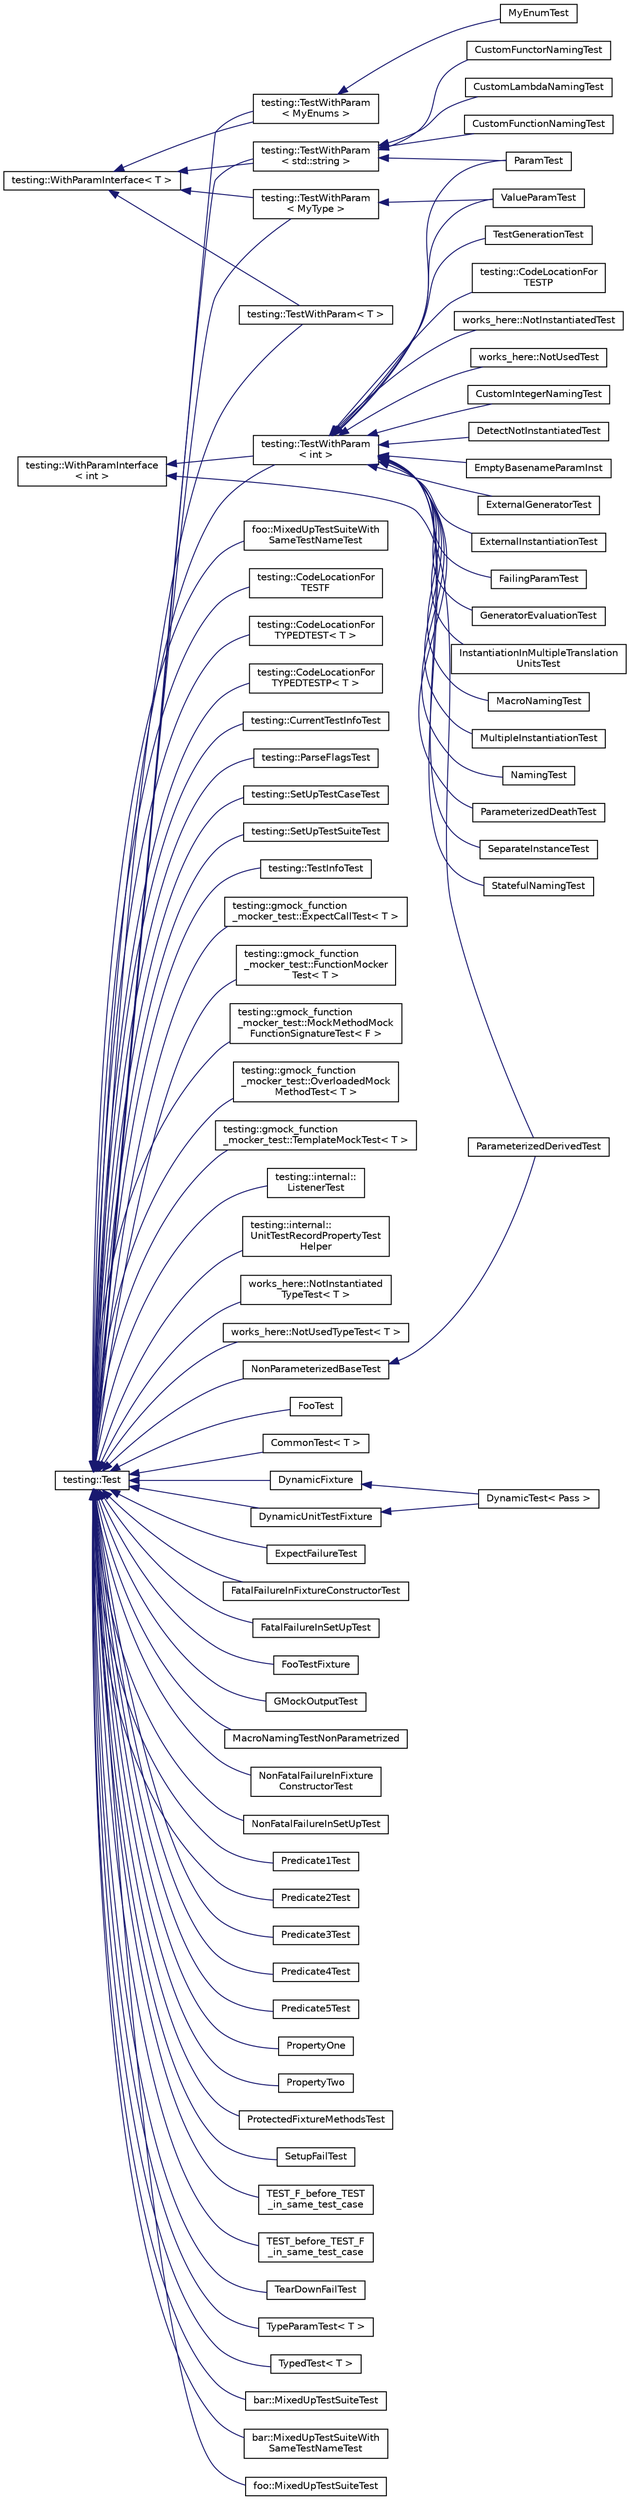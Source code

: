digraph "Graphical Class Hierarchy"
{
 // LATEX_PDF_SIZE
  edge [fontname="Helvetica",fontsize="10",labelfontname="Helvetica",labelfontsize="10"];
  node [fontname="Helvetica",fontsize="10",shape=record];
  rankdir="LR";
  Node0 [label="testing::Test",height=0.2,width=0.4,color="black", fillcolor="white", style="filled",URL="$classtesting_1_1Test.html",tooltip=" "];
  Node0 -> Node1 [dir="back",color="midnightblue",fontsize="10",style="solid",fontname="Helvetica"];
  Node1 [label="testing::TestWithParam\l\< std::string \>",height=0.2,width=0.4,color="black", fillcolor="white", style="filled",URL="$classtesting_1_1TestWithParam.html",tooltip=" "];
  Node1 -> Node2 [dir="back",color="midnightblue",fontsize="10",style="solid",fontname="Helvetica"];
  Node2 [label="CustomFunctionNamingTest",height=0.2,width=0.4,color="black", fillcolor="white", style="filled",URL="$classCustomFunctionNamingTest.html",tooltip=" "];
  Node1 -> Node3 [dir="back",color="midnightblue",fontsize="10",style="solid",fontname="Helvetica"];
  Node3 [label="CustomFunctorNamingTest",height=0.2,width=0.4,color="black", fillcolor="white", style="filled",URL="$classCustomFunctorNamingTest.html",tooltip=" "];
  Node1 -> Node4 [dir="back",color="midnightblue",fontsize="10",style="solid",fontname="Helvetica"];
  Node4 [label="CustomLambdaNamingTest",height=0.2,width=0.4,color="black", fillcolor="white", style="filled",URL="$classCustomLambdaNamingTest.html",tooltip=" "];
  Node1 -> Node5 [dir="back",color="midnightblue",fontsize="10",style="solid",fontname="Helvetica"];
  Node5 [label="ParamTest",height=0.2,width=0.4,color="black", fillcolor="white", style="filled",URL="$classParamTest.html",tooltip=" "];
  Node0 -> Node6 [dir="back",color="midnightblue",fontsize="10",style="solid",fontname="Helvetica"];
  Node6 [label="testing::TestWithParam\l\< int \>",height=0.2,width=0.4,color="black", fillcolor="white", style="filled",URL="$classtesting_1_1TestWithParam.html",tooltip=" "];
  Node6 -> Node5 [dir="back",color="midnightblue",fontsize="10",style="solid",fontname="Helvetica"];
  Node6 -> Node7 [dir="back",color="midnightblue",fontsize="10",style="solid",fontname="Helvetica"];
  Node7 [label="CustomIntegerNamingTest",height=0.2,width=0.4,color="black", fillcolor="white", style="filled",URL="$classCustomIntegerNamingTest.html",tooltip=" "];
  Node6 -> Node8 [dir="back",color="midnightblue",fontsize="10",style="solid",fontname="Helvetica"];
  Node8 [label="DetectNotInstantiatedTest",height=0.2,width=0.4,color="black", fillcolor="white", style="filled",URL="$classDetectNotInstantiatedTest.html",tooltip=" "];
  Node6 -> Node9 [dir="back",color="midnightblue",fontsize="10",style="solid",fontname="Helvetica"];
  Node9 [label="EmptyBasenameParamInst",height=0.2,width=0.4,color="black", fillcolor="white", style="filled",URL="$classEmptyBasenameParamInst.html",tooltip=" "];
  Node6 -> Node10 [dir="back",color="midnightblue",fontsize="10",style="solid",fontname="Helvetica"];
  Node10 [label="ExternalGeneratorTest",height=0.2,width=0.4,color="black", fillcolor="white", style="filled",URL="$classExternalGeneratorTest.html",tooltip=" "];
  Node6 -> Node11 [dir="back",color="midnightblue",fontsize="10",style="solid",fontname="Helvetica"];
  Node11 [label="ExternalInstantiationTest",height=0.2,width=0.4,color="black", fillcolor="white", style="filled",URL="$classExternalInstantiationTest.html",tooltip=" "];
  Node6 -> Node12 [dir="back",color="midnightblue",fontsize="10",style="solid",fontname="Helvetica"];
  Node12 [label="FailingParamTest",height=0.2,width=0.4,color="black", fillcolor="white", style="filled",URL="$classFailingParamTest.html",tooltip=" "];
  Node6 -> Node13 [dir="back",color="midnightblue",fontsize="10",style="solid",fontname="Helvetica"];
  Node13 [label="GeneratorEvaluationTest",height=0.2,width=0.4,color="black", fillcolor="white", style="filled",URL="$classGeneratorEvaluationTest.html",tooltip=" "];
  Node6 -> Node14 [dir="back",color="midnightblue",fontsize="10",style="solid",fontname="Helvetica"];
  Node14 [label="InstantiationInMultipleTranslation\lUnitsTest",height=0.2,width=0.4,color="black", fillcolor="white", style="filled",URL="$classInstantiationInMultipleTranslationUnitsTest.html",tooltip=" "];
  Node6 -> Node15 [dir="back",color="midnightblue",fontsize="10",style="solid",fontname="Helvetica"];
  Node15 [label="MacroNamingTest",height=0.2,width=0.4,color="black", fillcolor="white", style="filled",URL="$classMacroNamingTest.html",tooltip=" "];
  Node6 -> Node16 [dir="back",color="midnightblue",fontsize="10",style="solid",fontname="Helvetica"];
  Node16 [label="MultipleInstantiationTest",height=0.2,width=0.4,color="black", fillcolor="white", style="filled",URL="$classMultipleInstantiationTest.html",tooltip=" "];
  Node6 -> Node17 [dir="back",color="midnightblue",fontsize="10",style="solid",fontname="Helvetica"];
  Node17 [label="NamingTest",height=0.2,width=0.4,color="black", fillcolor="white", style="filled",URL="$classNamingTest.html",tooltip=" "];
  Node6 -> Node18 [dir="back",color="midnightblue",fontsize="10",style="solid",fontname="Helvetica"];
  Node18 [label="ParameterizedDeathTest",height=0.2,width=0.4,color="black", fillcolor="white", style="filled",URL="$classParameterizedDeathTest.html",tooltip=" "];
  Node6 -> Node19 [dir="back",color="midnightblue",fontsize="10",style="solid",fontname="Helvetica"];
  Node19 [label="SeparateInstanceTest",height=0.2,width=0.4,color="black", fillcolor="white", style="filled",URL="$classSeparateInstanceTest.html",tooltip=" "];
  Node6 -> Node20 [dir="back",color="midnightblue",fontsize="10",style="solid",fontname="Helvetica"];
  Node20 [label="StatefulNamingTest",height=0.2,width=0.4,color="black", fillcolor="white", style="filled",URL="$classStatefulNamingTest.html",tooltip=" "];
  Node6 -> Node21 [dir="back",color="midnightblue",fontsize="10",style="solid",fontname="Helvetica"];
  Node21 [label="TestGenerationTest",height=0.2,width=0.4,color="black", fillcolor="white", style="filled",URL="$classTestGenerationTest.html",tooltip=" "];
  Node6 -> Node22 [dir="back",color="midnightblue",fontsize="10",style="solid",fontname="Helvetica"];
  Node22 [label="ValueParamTest",height=0.2,width=0.4,color="black", fillcolor="white", style="filled",URL="$classValueParamTest.html",tooltip=" "];
  Node6 -> Node23 [dir="back",color="midnightblue",fontsize="10",style="solid",fontname="Helvetica"];
  Node23 [label="testing::CodeLocationFor\lTESTP",height=0.2,width=0.4,color="black", fillcolor="white", style="filled",URL="$classtesting_1_1CodeLocationForTESTP.html",tooltip=" "];
  Node6 -> Node24 [dir="back",color="midnightblue",fontsize="10",style="solid",fontname="Helvetica"];
  Node24 [label="works_here::NotInstantiatedTest",height=0.2,width=0.4,color="black", fillcolor="white", style="filled",URL="$classworks__here_1_1NotInstantiatedTest.html",tooltip=" "];
  Node6 -> Node25 [dir="back",color="midnightblue",fontsize="10",style="solid",fontname="Helvetica"];
  Node25 [label="works_here::NotUsedTest",height=0.2,width=0.4,color="black", fillcolor="white", style="filled",URL="$classworks__here_1_1NotUsedTest.html",tooltip=" "];
  Node0 -> Node26 [dir="back",color="midnightblue",fontsize="10",style="solid",fontname="Helvetica"];
  Node26 [label="testing::TestWithParam\l\< MyType \>",height=0.2,width=0.4,color="black", fillcolor="white", style="filled",URL="$classtesting_1_1TestWithParam.html",tooltip=" "];
  Node26 -> Node22 [dir="back",color="midnightblue",fontsize="10",style="solid",fontname="Helvetica"];
  Node0 -> Node27 [dir="back",color="midnightblue",fontsize="10",style="solid",fontname="Helvetica"];
  Node27 [label="testing::TestWithParam\l\< MyEnums \>",height=0.2,width=0.4,color="black", fillcolor="white", style="filled",URL="$classtesting_1_1TestWithParam.html",tooltip=" "];
  Node27 -> Node28 [dir="back",color="midnightblue",fontsize="10",style="solid",fontname="Helvetica"];
  Node28 [label="MyEnumTest",height=0.2,width=0.4,color="black", fillcolor="white", style="filled",URL="$classMyEnumTest.html",tooltip=" "];
  Node0 -> Node29 [dir="back",color="midnightblue",fontsize="10",style="solid",fontname="Helvetica"];
  Node29 [label="FooTest",height=0.2,width=0.4,color="black", fillcolor="white", style="filled",URL="$classFooTest.html",tooltip=" "];
  Node0 -> Node30 [dir="back",color="midnightblue",fontsize="10",style="solid",fontname="Helvetica"];
  Node30 [label="CommonTest\< T \>",height=0.2,width=0.4,color="black", fillcolor="white", style="filled",URL="$classCommonTest.html",tooltip=" "];
  Node0 -> Node31 [dir="back",color="midnightblue",fontsize="10",style="solid",fontname="Helvetica"];
  Node31 [label="DynamicFixture",height=0.2,width=0.4,color="black", fillcolor="white", style="filled",URL="$classDynamicFixture.html",tooltip=" "];
  Node31 -> Node32 [dir="back",color="midnightblue",fontsize="10",style="solid",fontname="Helvetica"];
  Node32 [label="DynamicTest\< Pass \>",height=0.2,width=0.4,color="black", fillcolor="white", style="filled",URL="$classDynamicTest.html",tooltip=" "];
  Node0 -> Node33 [dir="back",color="midnightblue",fontsize="10",style="solid",fontname="Helvetica"];
  Node33 [label="DynamicUnitTestFixture",height=0.2,width=0.4,color="black", fillcolor="white", style="filled",URL="$classDynamicUnitTestFixture.html",tooltip=" "];
  Node33 -> Node32 [dir="back",color="midnightblue",fontsize="10",style="solid",fontname="Helvetica"];
  Node0 -> Node34 [dir="back",color="midnightblue",fontsize="10",style="solid",fontname="Helvetica"];
  Node34 [label="ExpectFailureTest",height=0.2,width=0.4,color="black", fillcolor="white", style="filled",URL="$classExpectFailureTest.html",tooltip=" "];
  Node0 -> Node35 [dir="back",color="midnightblue",fontsize="10",style="solid",fontname="Helvetica"];
  Node35 [label="FatalFailureInFixtureConstructorTest",height=0.2,width=0.4,color="black", fillcolor="white", style="filled",URL="$classFatalFailureInFixtureConstructorTest.html",tooltip=" "];
  Node0 -> Node36 [dir="back",color="midnightblue",fontsize="10",style="solid",fontname="Helvetica"];
  Node36 [label="FatalFailureInSetUpTest",height=0.2,width=0.4,color="black", fillcolor="white", style="filled",URL="$classFatalFailureInSetUpTest.html",tooltip=" "];
  Node0 -> Node37 [dir="back",color="midnightblue",fontsize="10",style="solid",fontname="Helvetica"];
  Node37 [label="FooTestFixture",height=0.2,width=0.4,color="black", fillcolor="white", style="filled",URL="$classFooTestFixture.html",tooltip=" "];
  Node0 -> Node38 [dir="back",color="midnightblue",fontsize="10",style="solid",fontname="Helvetica"];
  Node38 [label="GMockOutputTest",height=0.2,width=0.4,color="black", fillcolor="white", style="filled",URL="$classGMockOutputTest.html",tooltip=" "];
  Node0 -> Node39 [dir="back",color="midnightblue",fontsize="10",style="solid",fontname="Helvetica"];
  Node39 [label="MacroNamingTestNonParametrized",height=0.2,width=0.4,color="black", fillcolor="white", style="filled",URL="$classMacroNamingTestNonParametrized.html",tooltip=" "];
  Node0 -> Node40 [dir="back",color="midnightblue",fontsize="10",style="solid",fontname="Helvetica"];
  Node40 [label="NonFatalFailureInFixture\lConstructorTest",height=0.2,width=0.4,color="black", fillcolor="white", style="filled",URL="$classNonFatalFailureInFixtureConstructorTest.html",tooltip=" "];
  Node0 -> Node41 [dir="back",color="midnightblue",fontsize="10",style="solid",fontname="Helvetica"];
  Node41 [label="NonFatalFailureInSetUpTest",height=0.2,width=0.4,color="black", fillcolor="white", style="filled",URL="$classNonFatalFailureInSetUpTest.html",tooltip=" "];
  Node0 -> Node42 [dir="back",color="midnightblue",fontsize="10",style="solid",fontname="Helvetica"];
  Node42 [label="NonParameterizedBaseTest",height=0.2,width=0.4,color="black", fillcolor="white", style="filled",URL="$classNonParameterizedBaseTest.html",tooltip=" "];
  Node42 -> Node43 [dir="back",color="midnightblue",fontsize="10",style="solid",fontname="Helvetica"];
  Node43 [label="ParameterizedDerivedTest",height=0.2,width=0.4,color="black", fillcolor="white", style="filled",URL="$classParameterizedDerivedTest.html",tooltip=" "];
  Node0 -> Node44 [dir="back",color="midnightblue",fontsize="10",style="solid",fontname="Helvetica"];
  Node44 [label="Predicate1Test",height=0.2,width=0.4,color="black", fillcolor="white", style="filled",URL="$classPredicate1Test.html",tooltip=" "];
  Node0 -> Node45 [dir="back",color="midnightblue",fontsize="10",style="solid",fontname="Helvetica"];
  Node45 [label="Predicate2Test",height=0.2,width=0.4,color="black", fillcolor="white", style="filled",URL="$classPredicate2Test.html",tooltip=" "];
  Node0 -> Node46 [dir="back",color="midnightblue",fontsize="10",style="solid",fontname="Helvetica"];
  Node46 [label="Predicate3Test",height=0.2,width=0.4,color="black", fillcolor="white", style="filled",URL="$classPredicate3Test.html",tooltip=" "];
  Node0 -> Node47 [dir="back",color="midnightblue",fontsize="10",style="solid",fontname="Helvetica"];
  Node47 [label="Predicate4Test",height=0.2,width=0.4,color="black", fillcolor="white", style="filled",URL="$classPredicate4Test.html",tooltip=" "];
  Node0 -> Node48 [dir="back",color="midnightblue",fontsize="10",style="solid",fontname="Helvetica"];
  Node48 [label="Predicate5Test",height=0.2,width=0.4,color="black", fillcolor="white", style="filled",URL="$classPredicate5Test.html",tooltip=" "];
  Node0 -> Node49 [dir="back",color="midnightblue",fontsize="10",style="solid",fontname="Helvetica"];
  Node49 [label="PropertyOne",height=0.2,width=0.4,color="black", fillcolor="white", style="filled",URL="$classPropertyOne.html",tooltip=" "];
  Node0 -> Node50 [dir="back",color="midnightblue",fontsize="10",style="solid",fontname="Helvetica"];
  Node50 [label="PropertyTwo",height=0.2,width=0.4,color="black", fillcolor="white", style="filled",URL="$classPropertyTwo.html",tooltip=" "];
  Node0 -> Node51 [dir="back",color="midnightblue",fontsize="10",style="solid",fontname="Helvetica"];
  Node51 [label="ProtectedFixtureMethodsTest",height=0.2,width=0.4,color="black", fillcolor="white", style="filled",URL="$classProtectedFixtureMethodsTest.html",tooltip=" "];
  Node0 -> Node52 [dir="back",color="midnightblue",fontsize="10",style="solid",fontname="Helvetica"];
  Node52 [label="SetupFailTest",height=0.2,width=0.4,color="black", fillcolor="white", style="filled",URL="$classSetupFailTest.html",tooltip=" "];
  Node0 -> Node53 [dir="back",color="midnightblue",fontsize="10",style="solid",fontname="Helvetica"];
  Node53 [label="TEST_F_before_TEST\l_in_same_test_case",height=0.2,width=0.4,color="black", fillcolor="white", style="filled",URL="$classTEST__F__before__TEST__in__same__test__case.html",tooltip=" "];
  Node0 -> Node54 [dir="back",color="midnightblue",fontsize="10",style="solid",fontname="Helvetica"];
  Node54 [label="TEST_before_TEST_F\l_in_same_test_case",height=0.2,width=0.4,color="black", fillcolor="white", style="filled",URL="$classTEST__before__TEST__F__in__same__test__case.html",tooltip=" "];
  Node0 -> Node55 [dir="back",color="midnightblue",fontsize="10",style="solid",fontname="Helvetica"];
  Node55 [label="TearDownFailTest",height=0.2,width=0.4,color="black", fillcolor="white", style="filled",URL="$classTearDownFailTest.html",tooltip=" "];
  Node0 -> Node56 [dir="back",color="midnightblue",fontsize="10",style="solid",fontname="Helvetica"];
  Node56 [label="TypeParamTest\< T \>",height=0.2,width=0.4,color="black", fillcolor="white", style="filled",URL="$classTypeParamTest.html",tooltip=" "];
  Node0 -> Node57 [dir="back",color="midnightblue",fontsize="10",style="solid",fontname="Helvetica"];
  Node57 [label="TypedTest\< T \>",height=0.2,width=0.4,color="black", fillcolor="white", style="filled",URL="$classTypedTest.html",tooltip=" "];
  Node0 -> Node58 [dir="back",color="midnightblue",fontsize="10",style="solid",fontname="Helvetica"];
  Node58 [label="bar::MixedUpTestSuiteTest",height=0.2,width=0.4,color="black", fillcolor="white", style="filled",URL="$classbar_1_1MixedUpTestSuiteTest.html",tooltip=" "];
  Node0 -> Node59 [dir="back",color="midnightblue",fontsize="10",style="solid",fontname="Helvetica"];
  Node59 [label="bar::MixedUpTestSuiteWith\lSameTestNameTest",height=0.2,width=0.4,color="black", fillcolor="white", style="filled",URL="$classbar_1_1MixedUpTestSuiteWithSameTestNameTest.html",tooltip=" "];
  Node0 -> Node60 [dir="back",color="midnightblue",fontsize="10",style="solid",fontname="Helvetica"];
  Node60 [label="foo::MixedUpTestSuiteTest",height=0.2,width=0.4,color="black", fillcolor="white", style="filled",URL="$classfoo_1_1MixedUpTestSuiteTest.html",tooltip=" "];
  Node0 -> Node61 [dir="back",color="midnightblue",fontsize="10",style="solid",fontname="Helvetica"];
  Node61 [label="foo::MixedUpTestSuiteWith\lSameTestNameTest",height=0.2,width=0.4,color="black", fillcolor="white", style="filled",URL="$classfoo_1_1MixedUpTestSuiteWithSameTestNameTest.html",tooltip=" "];
  Node0 -> Node62 [dir="back",color="midnightblue",fontsize="10",style="solid",fontname="Helvetica"];
  Node62 [label="testing::CodeLocationFor\lTESTF",height=0.2,width=0.4,color="black", fillcolor="white", style="filled",URL="$classtesting_1_1CodeLocationForTESTF.html",tooltip=" "];
  Node0 -> Node63 [dir="back",color="midnightblue",fontsize="10",style="solid",fontname="Helvetica"];
  Node63 [label="testing::CodeLocationFor\lTYPEDTEST\< T \>",height=0.2,width=0.4,color="black", fillcolor="white", style="filled",URL="$classtesting_1_1CodeLocationForTYPEDTEST.html",tooltip=" "];
  Node0 -> Node64 [dir="back",color="midnightblue",fontsize="10",style="solid",fontname="Helvetica"];
  Node64 [label="testing::CodeLocationFor\lTYPEDTESTP\< T \>",height=0.2,width=0.4,color="black", fillcolor="white", style="filled",URL="$classtesting_1_1CodeLocationForTYPEDTESTP.html",tooltip=" "];
  Node0 -> Node65 [dir="back",color="midnightblue",fontsize="10",style="solid",fontname="Helvetica"];
  Node65 [label="testing::CurrentTestInfoTest",height=0.2,width=0.4,color="black", fillcolor="white", style="filled",URL="$classtesting_1_1CurrentTestInfoTest.html",tooltip=" "];
  Node0 -> Node66 [dir="back",color="midnightblue",fontsize="10",style="solid",fontname="Helvetica"];
  Node66 [label="testing::ParseFlagsTest",height=0.2,width=0.4,color="black", fillcolor="white", style="filled",URL="$classtesting_1_1ParseFlagsTest.html",tooltip=" "];
  Node0 -> Node67 [dir="back",color="midnightblue",fontsize="10",style="solid",fontname="Helvetica"];
  Node67 [label="testing::SetUpTestCaseTest",height=0.2,width=0.4,color="black", fillcolor="white", style="filled",URL="$classtesting_1_1SetUpTestCaseTest.html",tooltip=" "];
  Node0 -> Node68 [dir="back",color="midnightblue",fontsize="10",style="solid",fontname="Helvetica"];
  Node68 [label="testing::SetUpTestSuiteTest",height=0.2,width=0.4,color="black", fillcolor="white", style="filled",URL="$classtesting_1_1SetUpTestSuiteTest.html",tooltip=" "];
  Node0 -> Node69 [dir="back",color="midnightblue",fontsize="10",style="solid",fontname="Helvetica"];
  Node69 [label="testing::TestInfoTest",height=0.2,width=0.4,color="black", fillcolor="white", style="filled",URL="$classtesting_1_1TestInfoTest.html",tooltip=" "];
  Node0 -> Node70 [dir="back",color="midnightblue",fontsize="10",style="solid",fontname="Helvetica"];
  Node70 [label="testing::TestWithParam\< T \>",height=0.2,width=0.4,color="black", fillcolor="white", style="filled",URL="$classtesting_1_1TestWithParam.html",tooltip=" "];
  Node0 -> Node71 [dir="back",color="midnightblue",fontsize="10",style="solid",fontname="Helvetica"];
  Node71 [label="testing::gmock_function\l_mocker_test::ExpectCallTest\< T \>",height=0.2,width=0.4,color="black", fillcolor="white", style="filled",URL="$classtesting_1_1gmock__function__mocker__test_1_1ExpectCallTest.html",tooltip=" "];
  Node0 -> Node72 [dir="back",color="midnightblue",fontsize="10",style="solid",fontname="Helvetica"];
  Node72 [label="testing::gmock_function\l_mocker_test::FunctionMocker\lTest\< T \>",height=0.2,width=0.4,color="black", fillcolor="white", style="filled",URL="$classtesting_1_1gmock__function__mocker__test_1_1FunctionMockerTest.html",tooltip=" "];
  Node0 -> Node73 [dir="back",color="midnightblue",fontsize="10",style="solid",fontname="Helvetica"];
  Node73 [label="testing::gmock_function\l_mocker_test::MockMethodMock\lFunctionSignatureTest\< F \>",height=0.2,width=0.4,color="black", fillcolor="white", style="filled",URL="$classtesting_1_1gmock__function__mocker__test_1_1MockMethodMockFunctionSignatureTest.html",tooltip=" "];
  Node0 -> Node74 [dir="back",color="midnightblue",fontsize="10",style="solid",fontname="Helvetica"];
  Node74 [label="testing::gmock_function\l_mocker_test::OverloadedMock\lMethodTest\< T \>",height=0.2,width=0.4,color="black", fillcolor="white", style="filled",URL="$classtesting_1_1gmock__function__mocker__test_1_1OverloadedMockMethodTest.html",tooltip=" "];
  Node0 -> Node75 [dir="back",color="midnightblue",fontsize="10",style="solid",fontname="Helvetica"];
  Node75 [label="testing::gmock_function\l_mocker_test::TemplateMockTest\< T \>",height=0.2,width=0.4,color="black", fillcolor="white", style="filled",URL="$classtesting_1_1gmock__function__mocker__test_1_1TemplateMockTest.html",tooltip=" "];
  Node0 -> Node76 [dir="back",color="midnightblue",fontsize="10",style="solid",fontname="Helvetica"];
  Node76 [label="testing::internal::\lListenerTest",height=0.2,width=0.4,color="black", fillcolor="white", style="filled",URL="$classtesting_1_1internal_1_1ListenerTest.html",tooltip=" "];
  Node0 -> Node77 [dir="back",color="midnightblue",fontsize="10",style="solid",fontname="Helvetica"];
  Node77 [label="testing::internal::\lUnitTestRecordPropertyTest\lHelper",height=0.2,width=0.4,color="black", fillcolor="white", style="filled",URL="$classtesting_1_1internal_1_1UnitTestRecordPropertyTestHelper.html",tooltip=" "];
  Node0 -> Node78 [dir="back",color="midnightblue",fontsize="10",style="solid",fontname="Helvetica"];
  Node78 [label="works_here::NotInstantiated\lTypeTest\< T \>",height=0.2,width=0.4,color="black", fillcolor="white", style="filled",URL="$classworks__here_1_1NotInstantiatedTypeTest.html",tooltip=" "];
  Node0 -> Node79 [dir="back",color="midnightblue",fontsize="10",style="solid",fontname="Helvetica"];
  Node79 [label="works_here::NotUsedTypeTest\< T \>",height=0.2,width=0.4,color="black", fillcolor="white", style="filled",URL="$classworks__here_1_1NotUsedTypeTest.html",tooltip=" "];
  Node547 [label="testing::WithParamInterface\< T \>",height=0.2,width=0.4,color="black", fillcolor="white", style="filled",URL="$classtesting_1_1WithParamInterface.html",tooltip=" "];
  Node547 -> Node1 [dir="back",color="midnightblue",fontsize="10",style="solid",fontname="Helvetica"];
  Node547 -> Node26 [dir="back",color="midnightblue",fontsize="10",style="solid",fontname="Helvetica"];
  Node547 -> Node27 [dir="back",color="midnightblue",fontsize="10",style="solid",fontname="Helvetica"];
  Node547 -> Node70 [dir="back",color="midnightblue",fontsize="10",style="solid",fontname="Helvetica"];
  Node548 [label="testing::WithParamInterface\l\< int \>",height=0.2,width=0.4,color="black", fillcolor="white", style="filled",URL="$classtesting_1_1WithParamInterface.html",tooltip=" "];
  Node548 -> Node6 [dir="back",color="midnightblue",fontsize="10",style="solid",fontname="Helvetica"];
  Node548 -> Node43 [dir="back",color="midnightblue",fontsize="10",style="solid",fontname="Helvetica"];
}
